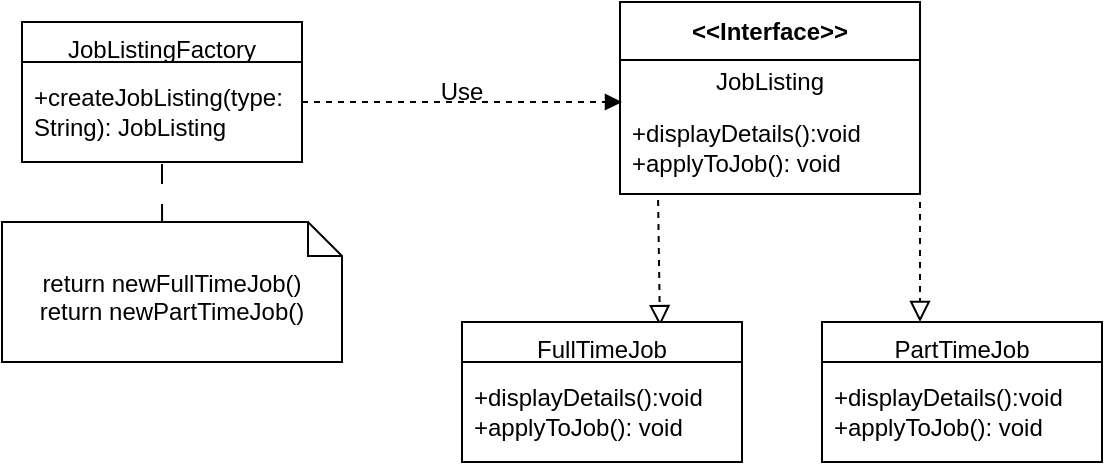 <mxfile version="26.2.2">
  <diagram name="Page-1" id="b5b7bab2-c9e2-2cf4-8b2a-24fd1a2a6d21">
    <mxGraphModel dx="835" dy="521" grid="1" gridSize="10" guides="1" tooltips="1" connect="1" arrows="1" fold="1" page="1" pageScale="1" pageWidth="827" pageHeight="1169" background="none" math="0" shadow="0">
      <root>
        <mxCell id="0" />
        <mxCell id="1" parent="0" />
        <mxCell id="_8J_x-qcuJljue7Ap3kh-1" value="JobListingFactory" style="swimlane;fontStyle=0;align=center;verticalAlign=top;childLayout=stackLayout;horizontal=1;startSize=20;horizontalStack=0;resizeParent=1;resizeParentMax=0;resizeLast=0;collapsible=0;marginBottom=0;html=1;whiteSpace=wrap;" vertex="1" parent="1">
          <mxGeometry x="40" y="80" width="140" height="70" as="geometry" />
        </mxCell>
        <mxCell id="_8J_x-qcuJljue7Ap3kh-2" value="+createJobListing(type:&lt;div&gt;String):&amp;nbsp;&lt;span style=&quot;background-color: transparent; color: light-dark(rgb(0, 0, 0), rgb(255, 255, 255));&quot;&gt;JobListing&lt;/span&gt;&lt;/div&gt;" style="text;html=1;strokeColor=none;fillColor=none;align=left;verticalAlign=middle;spacingLeft=4;spacingRight=4;overflow=hidden;rotatable=0;points=[[0,0.5],[1,0.5]];portConstraint=eastwest;whiteSpace=wrap;" vertex="1" parent="_8J_x-qcuJljue7Ap3kh-1">
          <mxGeometry y="20" width="140" height="50" as="geometry" />
        </mxCell>
        <mxCell id="_8J_x-qcuJljue7Ap3kh-8" value="&amp;lt;&amp;lt;Interface&amp;gt;&amp;gt;" style="swimlane;fontStyle=1;align=center;verticalAlign=middle;childLayout=stackLayout;horizontal=1;startSize=29;horizontalStack=0;resizeParent=1;resizeParentMax=0;resizeLast=0;collapsible=0;marginBottom=0;html=1;whiteSpace=wrap;" vertex="1" parent="1">
          <mxGeometry x="339" y="70" width="150" height="96" as="geometry" />
        </mxCell>
        <mxCell id="_8J_x-qcuJljue7Ap3kh-9" value="&lt;span style=&quot;text-align: left;&quot;&gt;JobListing&lt;/span&gt;" style="text;html=1;strokeColor=none;fillColor=none;align=center;verticalAlign=middle;spacingLeft=4;spacingRight=4;overflow=hidden;rotatable=0;points=[[0,0.5],[1,0.5]];portConstraint=eastwest;whiteSpace=wrap;" vertex="1" parent="_8J_x-qcuJljue7Ap3kh-8">
          <mxGeometry y="29" width="150" height="21" as="geometry" />
        </mxCell>
        <mxCell id="_8J_x-qcuJljue7Ap3kh-10" value="+displayDetails():void&lt;div&gt;+applyToJob(): void&lt;/div&gt;" style="text;html=1;strokeColor=none;fillColor=none;align=left;verticalAlign=middle;spacingLeft=4;spacingRight=4;overflow=hidden;rotatable=0;points=[[0,0.5],[1,0.5]];portConstraint=eastwest;whiteSpace=wrap;" vertex="1" parent="_8J_x-qcuJljue7Ap3kh-8">
          <mxGeometry y="50" width="150" height="46" as="geometry" />
        </mxCell>
        <mxCell id="_8J_x-qcuJljue7Ap3kh-11" value="" style="endArrow=block;startArrow=none;endFill=0;startFill=0;endSize=8;html=1;verticalAlign=bottom;dashed=1;labelBackgroundColor=none;rounded=0;exitX=0.127;exitY=1.065;exitDx=0;exitDy=0;exitPerimeter=0;entryX=0.707;entryY=0.029;entryDx=0;entryDy=0;entryPerimeter=0;" edge="1" parent="1" source="_8J_x-qcuJljue7Ap3kh-10" target="_8J_x-qcuJljue7Ap3kh-17">
          <mxGeometry width="160" relative="1" as="geometry">
            <mxPoint x="170" y="240" as="sourcePoint" />
            <mxPoint x="360" y="240" as="targetPoint" />
          </mxGeometry>
        </mxCell>
        <mxCell id="_8J_x-qcuJljue7Ap3kh-12" value="" style="endArrow=block;startArrow=none;endFill=0;startFill=0;endSize=8;html=1;verticalAlign=bottom;dashed=1;labelBackgroundColor=none;rounded=0;" edge="1" parent="1">
          <mxGeometry width="160" relative="1" as="geometry">
            <mxPoint x="489" y="170" as="sourcePoint" />
            <mxPoint x="489" y="230" as="targetPoint" />
          </mxGeometry>
        </mxCell>
        <mxCell id="_8J_x-qcuJljue7Ap3kh-13" value="" style="html=1;verticalAlign=bottom;labelBackgroundColor=none;endArrow=block;endFill=1;dashed=1;rounded=0;" edge="1" parent="1">
          <mxGeometry width="160" relative="1" as="geometry">
            <mxPoint x="180" y="120" as="sourcePoint" />
            <mxPoint x="340" y="120" as="targetPoint" />
          </mxGeometry>
        </mxCell>
        <mxCell id="_8J_x-qcuJljue7Ap3kh-14" value="Use" style="text;html=1;align=center;verticalAlign=middle;whiteSpace=wrap;rounded=0;" vertex="1" parent="1">
          <mxGeometry x="230" y="100" width="60" height="30" as="geometry" />
        </mxCell>
        <mxCell id="_8J_x-qcuJljue7Ap3kh-15" value="PartTimeJob" style="swimlane;fontStyle=0;align=center;verticalAlign=top;childLayout=stackLayout;horizontal=1;startSize=20;horizontalStack=0;resizeParent=1;resizeParentMax=0;resizeLast=0;collapsible=0;marginBottom=0;html=1;whiteSpace=wrap;" vertex="1" parent="1">
          <mxGeometry x="440" y="230" width="140" height="70" as="geometry" />
        </mxCell>
        <mxCell id="_8J_x-qcuJljue7Ap3kh-16" value="+displayDetails():void&lt;div&gt;+applyToJob(): void&lt;/div&gt;" style="text;html=1;strokeColor=none;fillColor=none;align=left;verticalAlign=middle;spacingLeft=4;spacingRight=4;overflow=hidden;rotatable=0;points=[[0,0.5],[1,0.5]];portConstraint=eastwest;whiteSpace=wrap;" vertex="1" parent="_8J_x-qcuJljue7Ap3kh-15">
          <mxGeometry y="20" width="140" height="50" as="geometry" />
        </mxCell>
        <mxCell id="_8J_x-qcuJljue7Ap3kh-17" value="FullTimeJob" style="swimlane;fontStyle=0;align=center;verticalAlign=top;childLayout=stackLayout;horizontal=1;startSize=20;horizontalStack=0;resizeParent=1;resizeParentMax=0;resizeLast=0;collapsible=0;marginBottom=0;html=1;whiteSpace=wrap;" vertex="1" parent="1">
          <mxGeometry x="260" y="230" width="140" height="70" as="geometry" />
        </mxCell>
        <mxCell id="_8J_x-qcuJljue7Ap3kh-18" value="+displayDetails():void&lt;div&gt;+applyToJob(): void&lt;/div&gt;" style="text;html=1;strokeColor=none;fillColor=none;align=left;verticalAlign=middle;spacingLeft=4;spacingRight=4;overflow=hidden;rotatable=0;points=[[0,0.5],[1,0.5]];portConstraint=eastwest;whiteSpace=wrap;" vertex="1" parent="_8J_x-qcuJljue7Ap3kh-17">
          <mxGeometry y="20" width="140" height="50" as="geometry" />
        </mxCell>
        <mxCell id="_8J_x-qcuJljue7Ap3kh-19" value="" style="endArrow=none;startArrow=none;endFill=0;startFill=0;endSize=8;html=1;verticalAlign=bottom;dashed=1;labelBackgroundColor=none;dashPattern=10 10;rounded=0;exitX=0.5;exitY=1.02;exitDx=0;exitDy=0;exitPerimeter=0;entryX=0.438;entryY=0;entryDx=0;entryDy=0;entryPerimeter=0;" edge="1" parent="1" source="_8J_x-qcuJljue7Ap3kh-2">
          <mxGeometry width="160" relative="1" as="geometry">
            <mxPoint x="50" y="200" as="sourcePoint" />
            <mxPoint x="110.08" y="220" as="targetPoint" />
          </mxGeometry>
        </mxCell>
        <mxCell id="_8J_x-qcuJljue7Ap3kh-23" value="&lt;span style=&quot;text-align: left;&quot;&gt;return newFullTimeJob()&lt;/span&gt;&lt;div&gt;&lt;span style=&quot;text-align: left;&quot;&gt;return newPartTimeJob()&lt;/span&gt;&lt;/div&gt;&lt;div&gt;&lt;br&gt;&lt;/div&gt;" style="shape=note2;boundedLbl=1;whiteSpace=wrap;html=1;size=17;verticalAlign=top;align=center;" vertex="1" parent="1">
          <mxGeometry x="30" y="180" width="170" height="70" as="geometry" />
        </mxCell>
      </root>
    </mxGraphModel>
  </diagram>
</mxfile>
